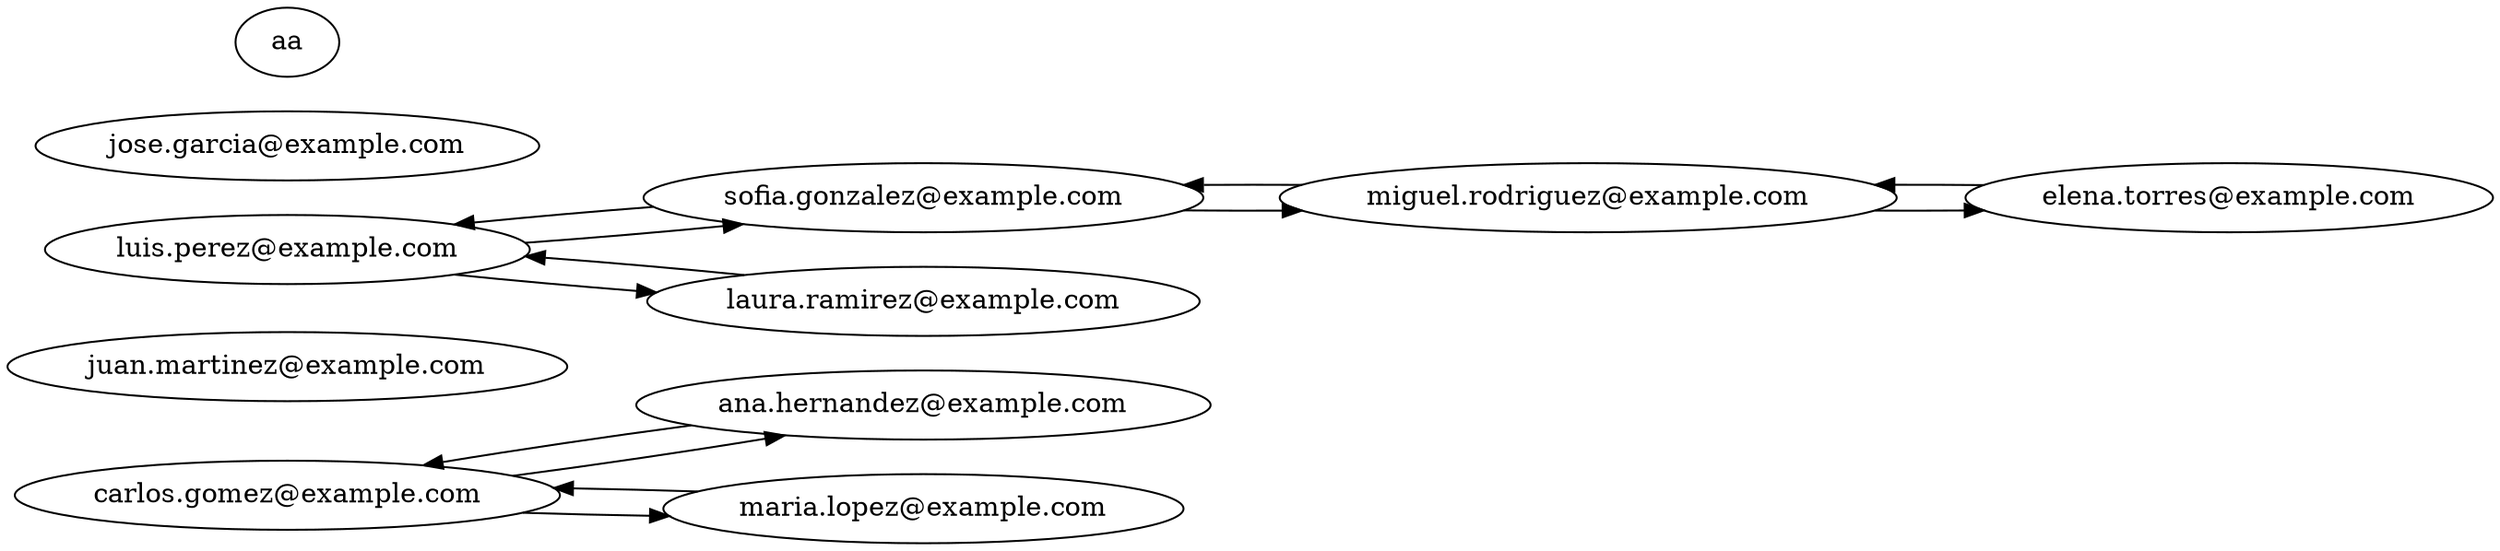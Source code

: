 digraph g {
rankdir=LR;
"carlos.gomez@example.com" [label="carlos.gomez@example.com" style=filled fillcolor="white"];
"carlos.gomez@example.com" -> "ana.hernandez@example.com";
"carlos.gomez@example.com" -> "maria.lopez@example.com";
"maria.lopez@example.com" [label="maria.lopez@example.com" style=filled fillcolor="white"];
"maria.lopez@example.com" -> "carlos.gomez@example.com";
"juan.martinez@example.com" [label="juan.martinez@example.com" style=filled fillcolor="white"];
"ana.hernandez@example.com" [label="ana.hernandez@example.com" style=filled fillcolor="white"];
"ana.hernandez@example.com" -> "carlos.gomez@example.com";
"luis.perez@example.com" [label="luis.perez@example.com" style=filled fillcolor="white"];
"luis.perez@example.com" -> "sofia.gonzalez@example.com";
"luis.perez@example.com" -> "laura.ramirez@example.com";
"laura.ramirez@example.com" [label="laura.ramirez@example.com" style=filled fillcolor="white"];
"laura.ramirez@example.com" -> "luis.perez@example.com";
"jose.garcia@example.com" [label="jose.garcia@example.com" style=filled fillcolor="white"];
"elena.torres@example.com" [label="elena.torres@example.com" style=filled fillcolor="white"];
"elena.torres@example.com" -> "miguel.rodriguez@example.com";
"miguel.rodriguez@example.com" [label="miguel.rodriguez@example.com" style=filled fillcolor="white"];
"miguel.rodriguez@example.com" -> "sofia.gonzalez@example.com";
"miguel.rodriguez@example.com" -> "elena.torres@example.com";
"sofia.gonzalez@example.com" [label="sofia.gonzalez@example.com" style=filled fillcolor="white"];
"sofia.gonzalez@example.com" -> "miguel.rodriguez@example.com";
"sofia.gonzalez@example.com" -> "luis.perez@example.com";
"aa" [label="aa" style=filled fillcolor="white"];
}
